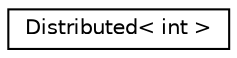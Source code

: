 digraph "Graphical Class Hierarchy"
{
  edge [fontname="Helvetica",fontsize="10",labelfontname="Helvetica",labelfontsize="10"];
  node [fontname="Helvetica",fontsize="10",shape=record];
  rankdir="LR";
  Node1 [label="Distributed\< int \>",height=0.2,width=0.4,color="black", fillcolor="white", style="filled",URL="$classDistributed.html"];
}
